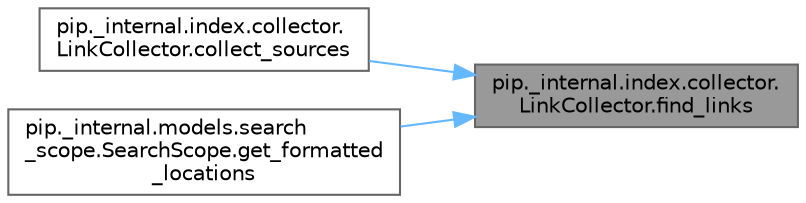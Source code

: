 digraph "pip._internal.index.collector.LinkCollector.find_links"
{
 // LATEX_PDF_SIZE
  bgcolor="transparent";
  edge [fontname=Helvetica,fontsize=10,labelfontname=Helvetica,labelfontsize=10];
  node [fontname=Helvetica,fontsize=10,shape=box,height=0.2,width=0.4];
  rankdir="RL";
  Node1 [id="Node000001",label="pip._internal.index.collector.\lLinkCollector.find_links",height=0.2,width=0.4,color="gray40", fillcolor="grey60", style="filled", fontcolor="black",tooltip=" "];
  Node1 -> Node2 [id="edge1_Node000001_Node000002",dir="back",color="steelblue1",style="solid",tooltip=" "];
  Node2 [id="Node000002",label="pip._internal.index.collector.\lLinkCollector.collect_sources",height=0.2,width=0.4,color="grey40", fillcolor="white", style="filled",URL="$classpip_1_1__internal_1_1index_1_1collector_1_1_link_collector.html#a9de3632bd4dca1005db85f06e86d2c52",tooltip=" "];
  Node1 -> Node3 [id="edge2_Node000001_Node000003",dir="back",color="steelblue1",style="solid",tooltip=" "];
  Node3 [id="Node000003",label="pip._internal.models.search\l_scope.SearchScope.get_formatted\l_locations",height=0.2,width=0.4,color="grey40", fillcolor="white", style="filled",URL="$classpip_1_1__internal_1_1models_1_1search__scope_1_1_search_scope.html#aacc4b0b137f96b1fa6ab7d32d751de25",tooltip=" "];
}
